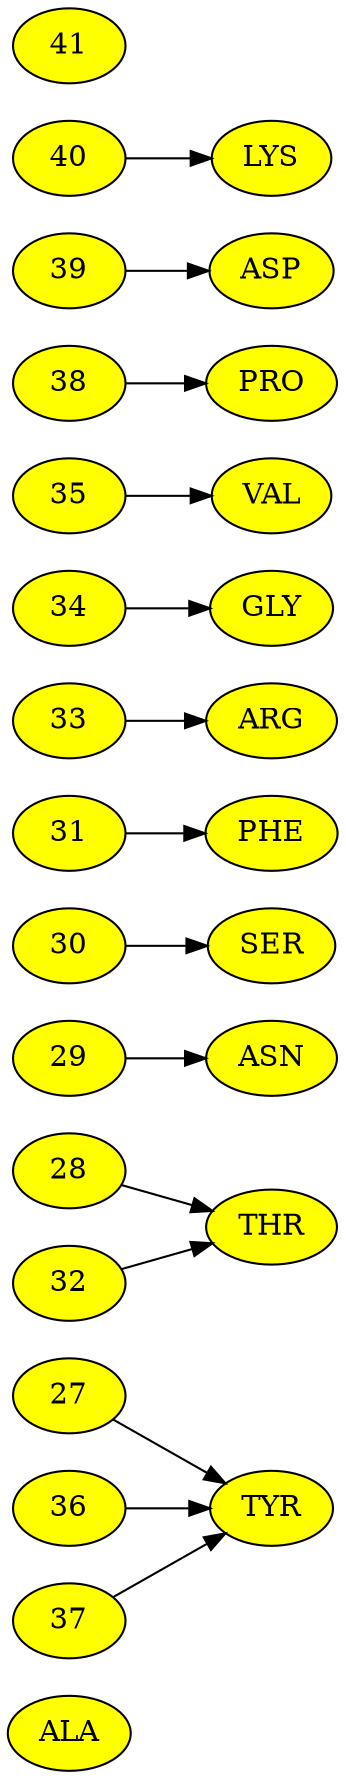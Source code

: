 digraph G {
rankdir = LR;
node [style=filled fillcolor=yellow];
ALA 27->TYR 28;
TYR 28->THR 29;
THR 29->ASN 30;
ASN 30->SER 31;
SER 31->PHE 32;
PHE 32->THR 33;
THR 33->ARG 34;
ARG 34->GLY 35;
GLY 35->VAL 36;
VAL 36->TYR 37;
TYR 37->TYR 38;
TYR 38->PRO 39;
PRO 39->ASP 40;
ASP 40->LYS 41;
}
